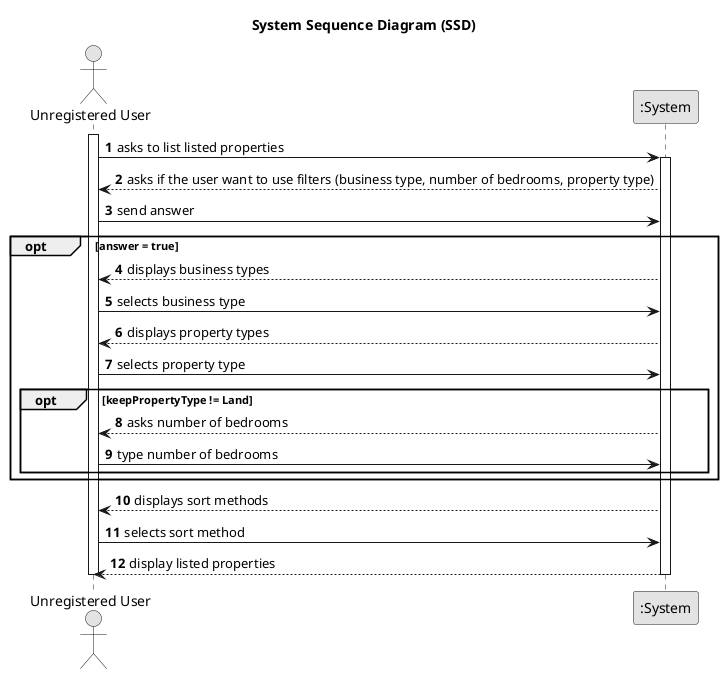 @startuml
skinparam monochrome true
skinparam packageStyle rectangle
skinparam shadowing false

title System Sequence Diagram (SSD)

autonumber

actor "Unregistered User" as ADM
participant ":System" as UI

activate ADM

ADM -> UI : asks to list listed properties


    activate UI



        ADM <-- UI : asks if the user want to use filters (business type, number of bedrooms, property type)

        ADM -> UI: send answer

        group opt [answer = true]

        UI --> ADM : displays business types

        ADM -> UI:selects business type




        UI --> ADM : displays property types

        ADM -> UI:selects property type


        opt keepPropertyType != Land
            UI --> ADM: asks number of bedrooms

            ADM -> UI: type number of bedrooms

        end

        end

        ADM <-- UI : displays sort methods

        ADM -> UI : selects sort method


        UI --> ADM :  display listed properties
    deactivate UI

deactivate ADM

@enduml